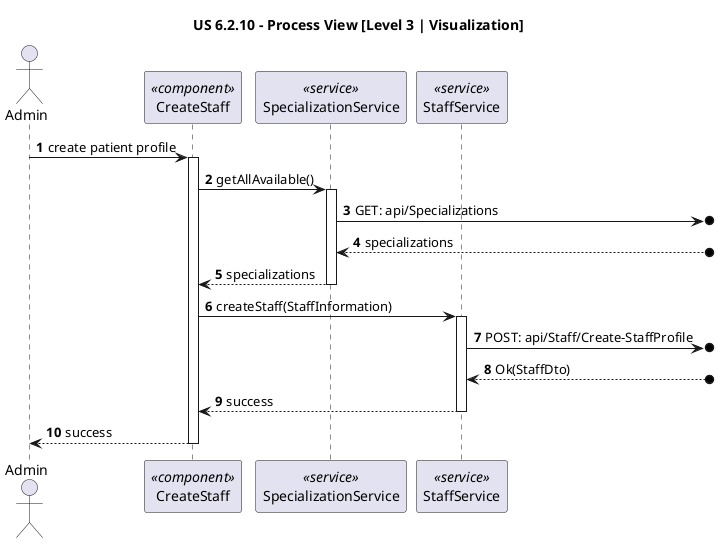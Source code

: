 @startuml

title "US 6.2.10 - Process View [Level 3 | Visualization]"

autonumber
actor Admin as USER 
participant "CreateStaff" as UPP <<component>> 
participant "SpecializationService" as SS <<service>>
participant "StaffService" as PS <<service>>

USER -> UPP : create patient profile
activate UPP

UPP -> SS: getAllAvailable()
activate SS

SS ->o] : GET: api/Specializations
SS <--o] : specializations

SS --> UPP: specializations
deactivate SS

UPP -> PS : createStaff(StaffInformation)
activate PS

PS ->o] : POST: api/Staff/Create-StaffProfile

PS <--o] : Ok(StaffDto)

PS --> UPP: success
deactivate PS

UPP --> USER: success
deactivate UPP




@enduml